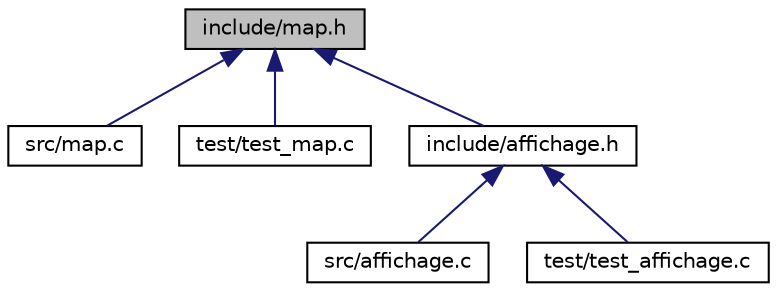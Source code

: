 digraph "include/map.h"
{
 // LATEX_PDF_SIZE
  edge [fontname="Helvetica",fontsize="10",labelfontname="Helvetica",labelfontsize="10"];
  node [fontname="Helvetica",fontsize="10",shape=record];
  Node1 [label="include/map.h",height=0.2,width=0.4,color="black", fillcolor="grey75", style="filled", fontcolor="black",tooltip="Header Gestion map."];
  Node1 -> Node2 [dir="back",color="midnightblue",fontsize="10",style="solid",fontname="Helvetica"];
  Node2 [label="src/map.c",height=0.2,width=0.4,color="black", fillcolor="white", style="filled",URL="$map_8c.html",tooltip="Gestion map."];
  Node1 -> Node3 [dir="back",color="midnightblue",fontsize="10",style="solid",fontname="Helvetica"];
  Node3 [label="test/test_map.c",height=0.2,width=0.4,color="black", fillcolor="white", style="filled",URL="$test__map_8c.html",tooltip="Test des fonctionnalité des map."];
  Node1 -> Node4 [dir="back",color="midnightblue",fontsize="10",style="solid",fontname="Helvetica"];
  Node4 [label="include/affichage.h",height=0.2,width=0.4,color="black", fillcolor="white", style="filled",URL="$affichage_8h.html",tooltip="Header Gestion Affichage."];
  Node4 -> Node5 [dir="back",color="midnightblue",fontsize="10",style="solid",fontname="Helvetica"];
  Node5 [label="src/affichage.c",height=0.2,width=0.4,color="black", fillcolor="white", style="filled",URL="$affichage_8c.html",tooltip="Gestion affichage."];
  Node4 -> Node6 [dir="back",color="midnightblue",fontsize="10",style="solid",fontname="Helvetica"];
  Node6 [label="test/test_affichage.c",height=0.2,width=0.4,color="black", fillcolor="white", style="filled",URL="$test__affichage_8c.html",tooltip="Test des fonctionnalité d'affichage."];
}
